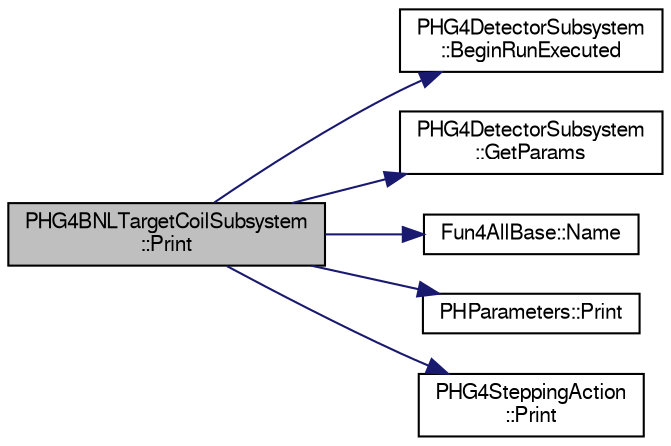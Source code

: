 digraph "PHG4BNLTargetCoilSubsystem::Print"
{
  bgcolor="transparent";
  edge [fontname="FreeSans",fontsize="10",labelfontname="FreeSans",labelfontsize="10"];
  node [fontname="FreeSans",fontsize="10",shape=record];
  rankdir="LR";
  Node1 [label="PHG4BNLTargetCoilSubsystem\l::Print",height=0.2,width=0.4,color="black", fillcolor="grey75", style="filled" fontcolor="black"];
  Node1 -> Node2 [color="midnightblue",fontsize="10",style="solid",fontname="FreeSans"];
  Node2 [label="PHG4DetectorSubsystem\l::BeginRunExecuted",height=0.2,width=0.4,color="black",URL="$d5/d29/classPHG4DetectorSubsystem.html#a3b3141326c3629312a250a42217d2462"];
  Node1 -> Node3 [color="midnightblue",fontsize="10",style="solid",fontname="FreeSans"];
  Node3 [label="PHG4DetectorSubsystem\l::GetParams",height=0.2,width=0.4,color="black",URL="$d5/d29/classPHG4DetectorSubsystem.html#a6ce8e425ac50e6f13d44075bd6843dcf"];
  Node1 -> Node4 [color="midnightblue",fontsize="10",style="solid",fontname="FreeSans"];
  Node4 [label="Fun4AllBase::Name",height=0.2,width=0.4,color="black",URL="$d5/dec/classFun4AllBase.html#a41f9ac377743d046f590617fd6f4f0ed",tooltip="Returns the name of this module. "];
  Node1 -> Node5 [color="midnightblue",fontsize="10",style="solid",fontname="FreeSans"];
  Node5 [label="PHParameters::Print",height=0.2,width=0.4,color="black",URL="$dd/dae/classPHParameters.html#aad26ea942f2bea4c9b12af9c35f204d6"];
  Node1 -> Node6 [color="midnightblue",fontsize="10",style="solid",fontname="FreeSans"];
  Node6 [label="PHG4SteppingAction\l::Print",height=0.2,width=0.4,color="black",URL="$df/d3f/classPHG4SteppingAction.html#ab450bfc504b60661c2d6b925d7b6f028"];
}
